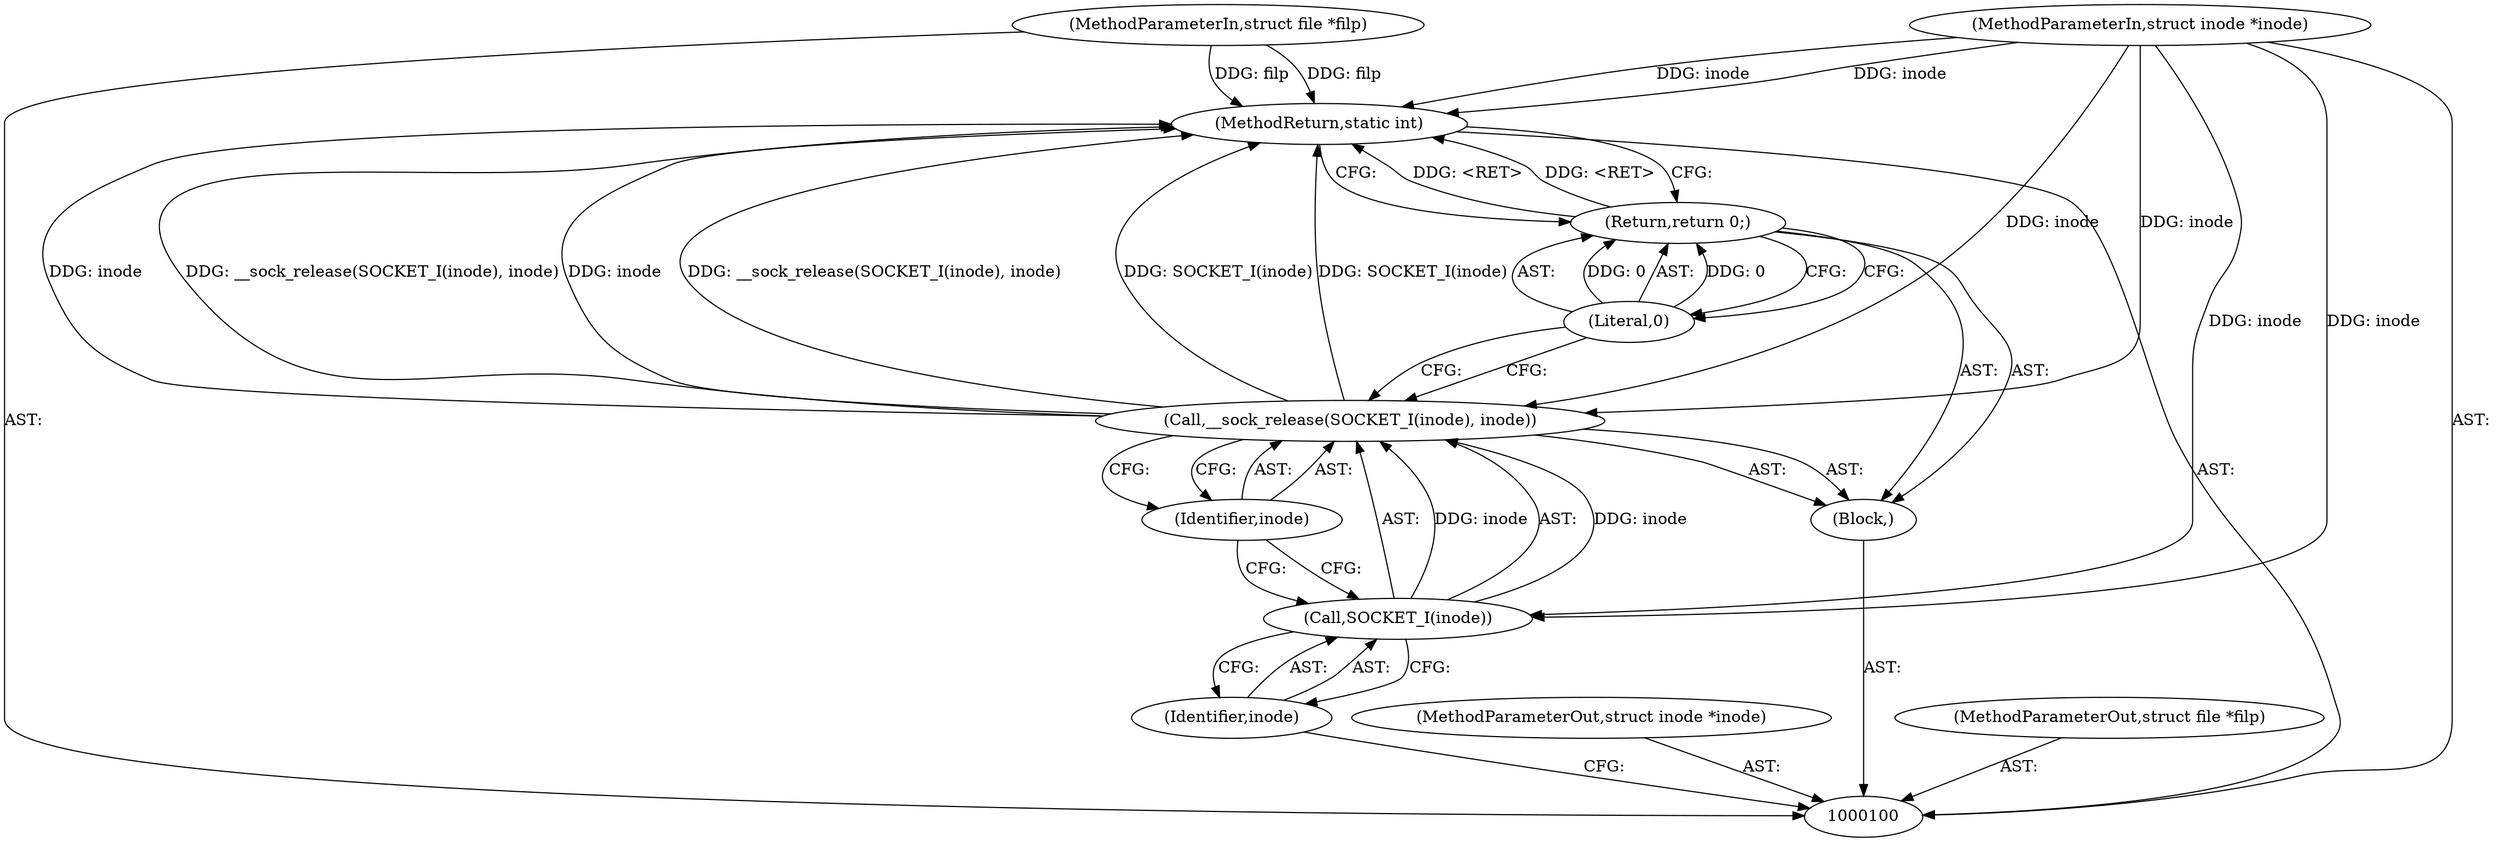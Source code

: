 digraph "0_linux_6d8c50dcb029872b298eea68cc6209c866fd3e14" {
"1000110" [label="(MethodReturn,static int)"];
"1000101" [label="(MethodParameterIn,struct inode *inode)"];
"1000126" [label="(MethodParameterOut,struct inode *inode)"];
"1000102" [label="(MethodParameterIn,struct file *filp)"];
"1000127" [label="(MethodParameterOut,struct file *filp)"];
"1000103" [label="(Block,)"];
"1000104" [label="(Call,__sock_release(SOCKET_I(inode), inode))"];
"1000105" [label="(Call,SOCKET_I(inode))"];
"1000106" [label="(Identifier,inode)"];
"1000107" [label="(Identifier,inode)"];
"1000108" [label="(Return,return 0;)"];
"1000109" [label="(Literal,0)"];
"1000110" -> "1000100"  [label="AST: "];
"1000110" -> "1000108"  [label="CFG: "];
"1000108" -> "1000110"  [label="DDG: <RET>"];
"1000104" -> "1000110"  [label="DDG: inode"];
"1000104" -> "1000110"  [label="DDG: __sock_release(SOCKET_I(inode), inode)"];
"1000104" -> "1000110"  [label="DDG: SOCKET_I(inode)"];
"1000102" -> "1000110"  [label="DDG: filp"];
"1000101" -> "1000110"  [label="DDG: inode"];
"1000101" -> "1000100"  [label="AST: "];
"1000101" -> "1000110"  [label="DDG: inode"];
"1000101" -> "1000105"  [label="DDG: inode"];
"1000101" -> "1000104"  [label="DDG: inode"];
"1000126" -> "1000100"  [label="AST: "];
"1000102" -> "1000100"  [label="AST: "];
"1000102" -> "1000110"  [label="DDG: filp"];
"1000127" -> "1000100"  [label="AST: "];
"1000103" -> "1000100"  [label="AST: "];
"1000104" -> "1000103"  [label="AST: "];
"1000108" -> "1000103"  [label="AST: "];
"1000104" -> "1000103"  [label="AST: "];
"1000104" -> "1000107"  [label="CFG: "];
"1000105" -> "1000104"  [label="AST: "];
"1000107" -> "1000104"  [label="AST: "];
"1000109" -> "1000104"  [label="CFG: "];
"1000104" -> "1000110"  [label="DDG: inode"];
"1000104" -> "1000110"  [label="DDG: __sock_release(SOCKET_I(inode), inode)"];
"1000104" -> "1000110"  [label="DDG: SOCKET_I(inode)"];
"1000105" -> "1000104"  [label="DDG: inode"];
"1000101" -> "1000104"  [label="DDG: inode"];
"1000105" -> "1000104"  [label="AST: "];
"1000105" -> "1000106"  [label="CFG: "];
"1000106" -> "1000105"  [label="AST: "];
"1000107" -> "1000105"  [label="CFG: "];
"1000105" -> "1000104"  [label="DDG: inode"];
"1000101" -> "1000105"  [label="DDG: inode"];
"1000106" -> "1000105"  [label="AST: "];
"1000106" -> "1000100"  [label="CFG: "];
"1000105" -> "1000106"  [label="CFG: "];
"1000107" -> "1000104"  [label="AST: "];
"1000107" -> "1000105"  [label="CFG: "];
"1000104" -> "1000107"  [label="CFG: "];
"1000108" -> "1000103"  [label="AST: "];
"1000108" -> "1000109"  [label="CFG: "];
"1000109" -> "1000108"  [label="AST: "];
"1000110" -> "1000108"  [label="CFG: "];
"1000108" -> "1000110"  [label="DDG: <RET>"];
"1000109" -> "1000108"  [label="DDG: 0"];
"1000109" -> "1000108"  [label="AST: "];
"1000109" -> "1000104"  [label="CFG: "];
"1000108" -> "1000109"  [label="CFG: "];
"1000109" -> "1000108"  [label="DDG: 0"];
}
